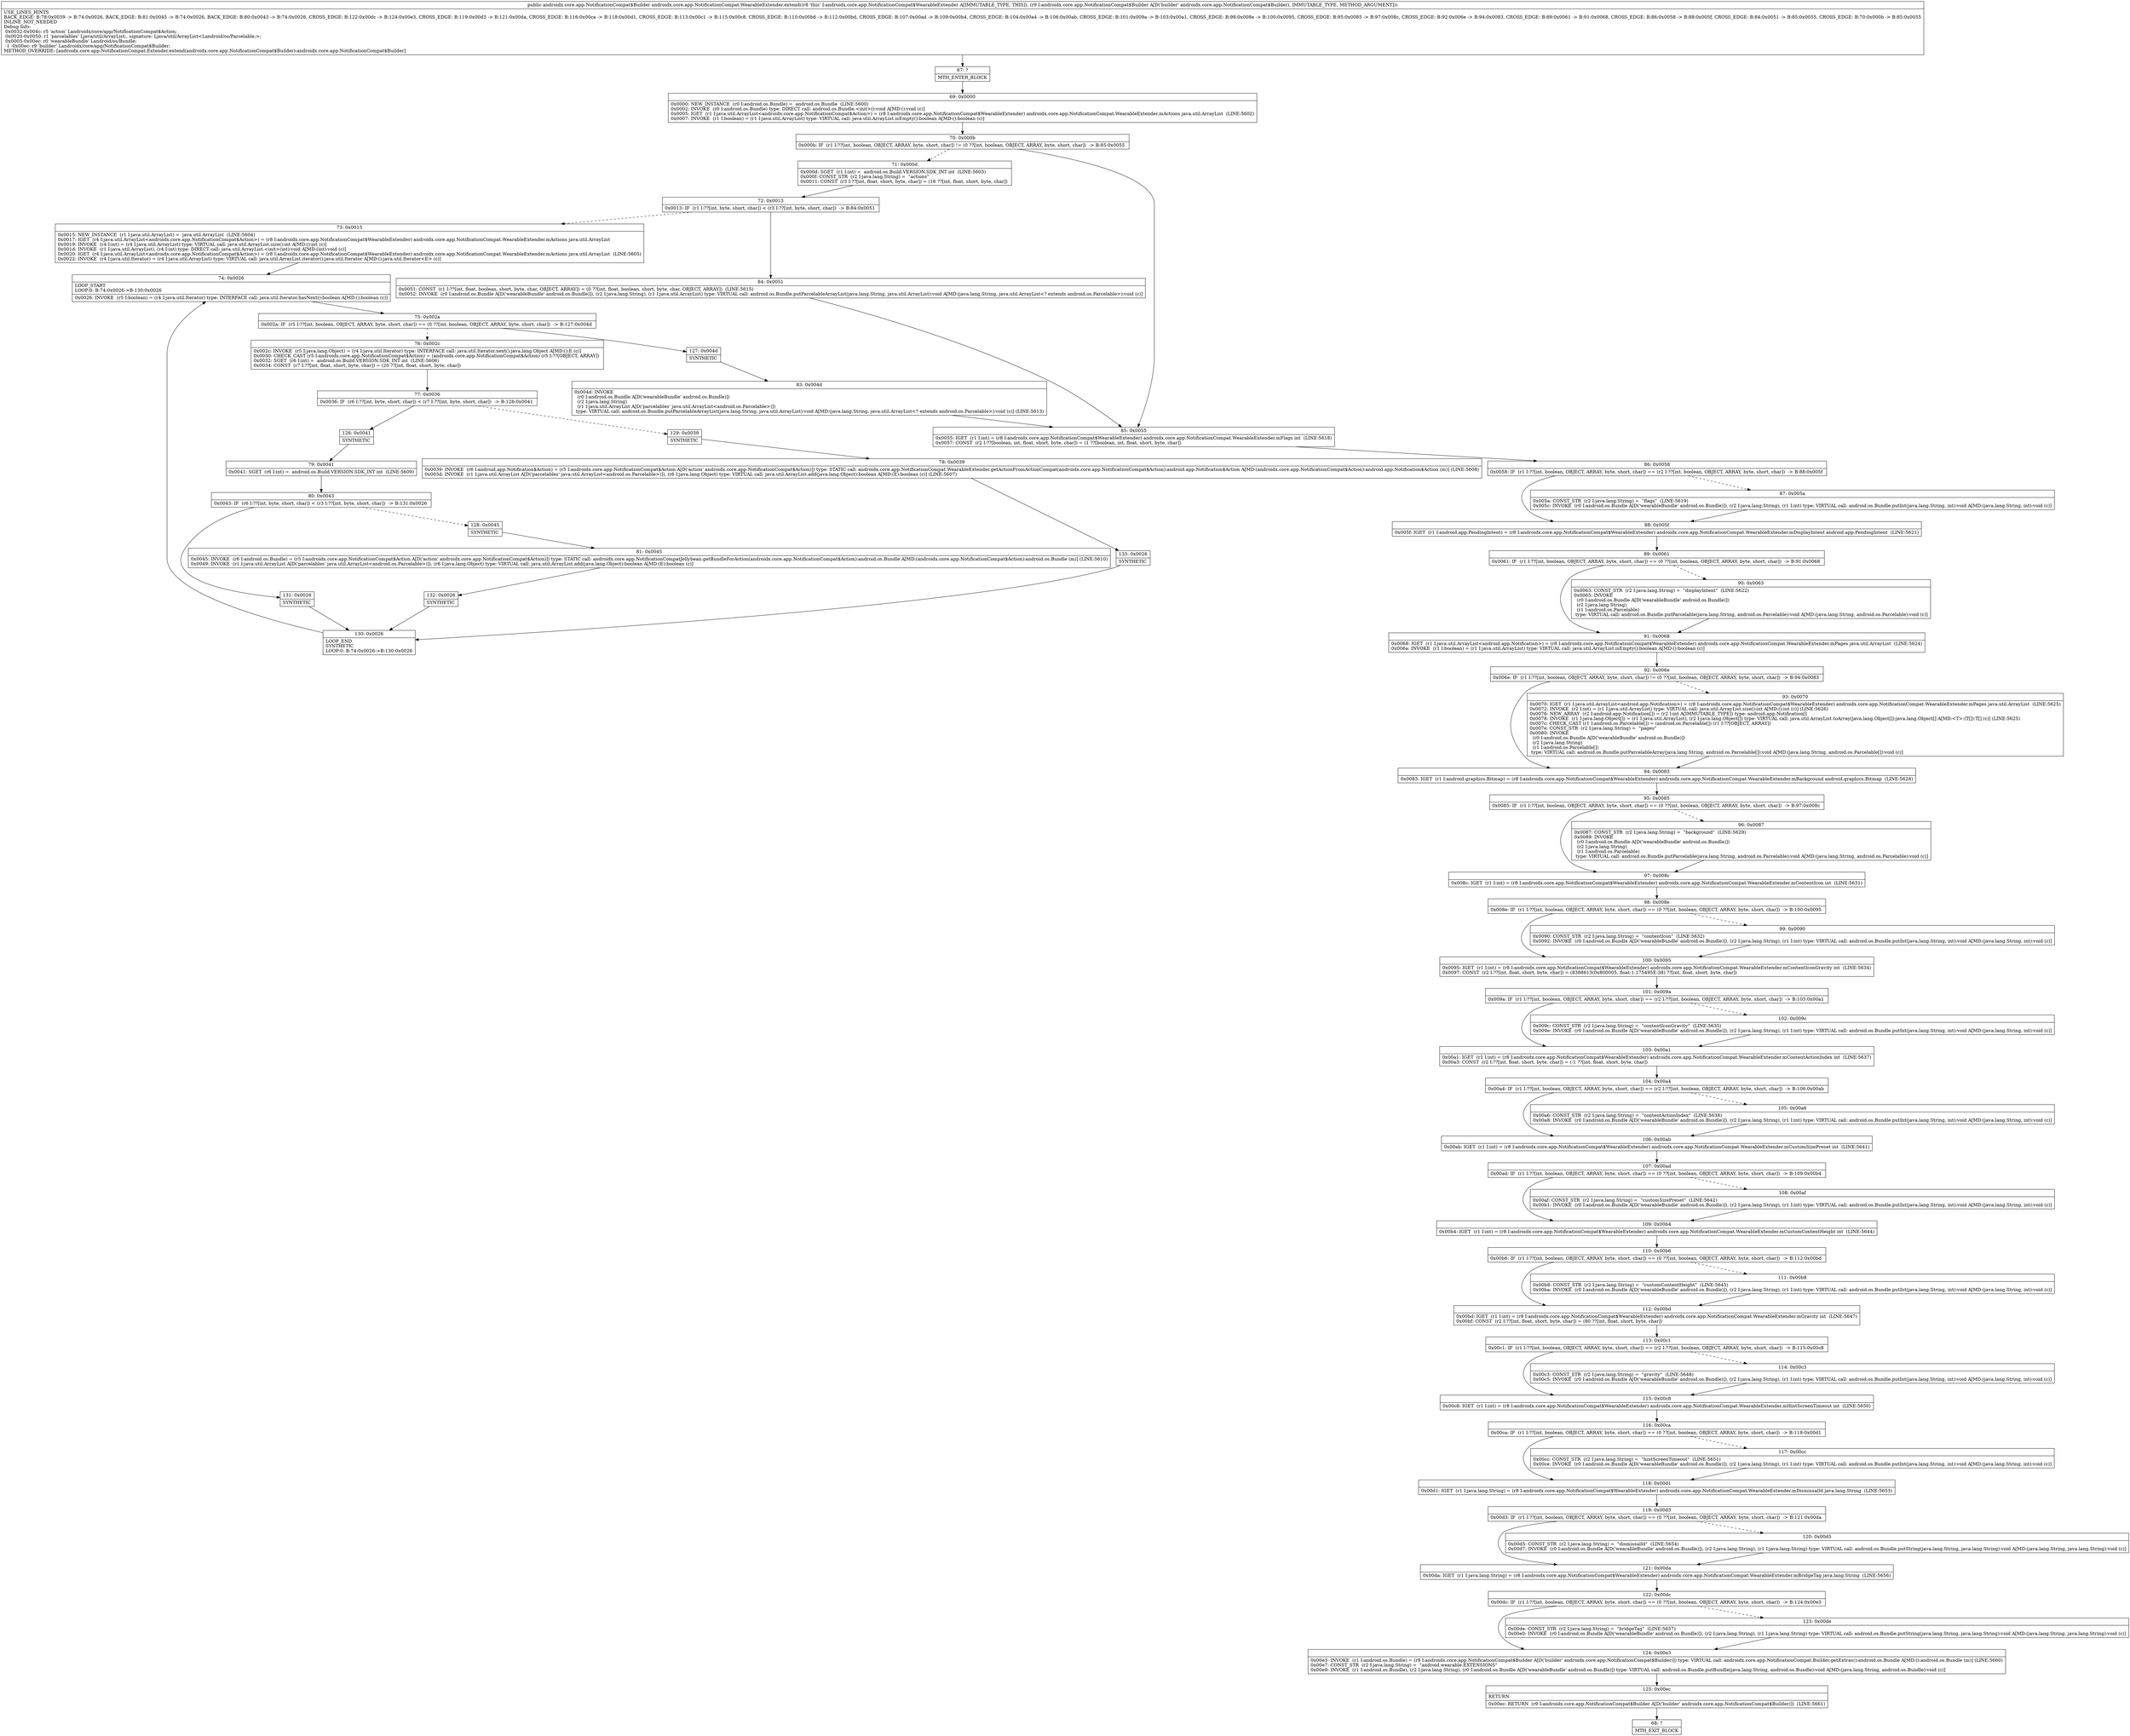 digraph "CFG forandroidx.core.app.NotificationCompat.WearableExtender.extend(Landroidx\/core\/app\/NotificationCompat$Builder;)Landroidx\/core\/app\/NotificationCompat$Builder;" {
Node_67 [shape=record,label="{67\:\ ?|MTH_ENTER_BLOCK\l}"];
Node_69 [shape=record,label="{69\:\ 0x0000|0x0000: NEW_INSTANCE  (r0 I:android.os.Bundle) =  android.os.Bundle  (LINE:5600)\l0x0002: INVOKE  (r0 I:android.os.Bundle) type: DIRECT call: android.os.Bundle.\<init\>():void A[MD:():void (c)]\l0x0005: IGET  (r1 I:java.util.ArrayList\<androidx.core.app.NotificationCompat$Action\>) = (r8 I:androidx.core.app.NotificationCompat$WearableExtender) androidx.core.app.NotificationCompat.WearableExtender.mActions java.util.ArrayList  (LINE:5602)\l0x0007: INVOKE  (r1 I:boolean) = (r1 I:java.util.ArrayList) type: VIRTUAL call: java.util.ArrayList.isEmpty():boolean A[MD:():boolean (c)]\l}"];
Node_70 [shape=record,label="{70\:\ 0x000b|0x000b: IF  (r1 I:??[int, boolean, OBJECT, ARRAY, byte, short, char]) != (0 ??[int, boolean, OBJECT, ARRAY, byte, short, char])  \-\> B:85:0x0055 \l}"];
Node_71 [shape=record,label="{71\:\ 0x000d|0x000d: SGET  (r1 I:int) =  android.os.Build.VERSION.SDK_INT int  (LINE:5603)\l0x000f: CONST_STR  (r2 I:java.lang.String) =  \"actions\" \l0x0011: CONST  (r3 I:??[int, float, short, byte, char]) = (16 ??[int, float, short, byte, char]) \l}"];
Node_72 [shape=record,label="{72\:\ 0x0013|0x0013: IF  (r1 I:??[int, byte, short, char]) \< (r3 I:??[int, byte, short, char])  \-\> B:84:0x0051 \l}"];
Node_73 [shape=record,label="{73\:\ 0x0015|0x0015: NEW_INSTANCE  (r1 I:java.util.ArrayList) =  java.util.ArrayList  (LINE:5604)\l0x0017: IGET  (r4 I:java.util.ArrayList\<androidx.core.app.NotificationCompat$Action\>) = (r8 I:androidx.core.app.NotificationCompat$WearableExtender) androidx.core.app.NotificationCompat.WearableExtender.mActions java.util.ArrayList \l0x0019: INVOKE  (r4 I:int) = (r4 I:java.util.ArrayList) type: VIRTUAL call: java.util.ArrayList.size():int A[MD:():int (c)]\l0x001d: INVOKE  (r1 I:java.util.ArrayList), (r4 I:int) type: DIRECT call: java.util.ArrayList.\<init\>(int):void A[MD:(int):void (c)]\l0x0020: IGET  (r4 I:java.util.ArrayList\<androidx.core.app.NotificationCompat$Action\>) = (r8 I:androidx.core.app.NotificationCompat$WearableExtender) androidx.core.app.NotificationCompat.WearableExtender.mActions java.util.ArrayList  (LINE:5605)\l0x0022: INVOKE  (r4 I:java.util.Iterator) = (r4 I:java.util.ArrayList) type: VIRTUAL call: java.util.ArrayList.iterator():java.util.Iterator A[MD:():java.util.Iterator\<E\> (c)]\l}"];
Node_74 [shape=record,label="{74\:\ 0x0026|LOOP_START\lLOOP:0: B:74:0x0026\-\>B:130:0x0026\l|0x0026: INVOKE  (r5 I:boolean) = (r4 I:java.util.Iterator) type: INTERFACE call: java.util.Iterator.hasNext():boolean A[MD:():boolean (c)]\l}"];
Node_75 [shape=record,label="{75\:\ 0x002a|0x002a: IF  (r5 I:??[int, boolean, OBJECT, ARRAY, byte, short, char]) == (0 ??[int, boolean, OBJECT, ARRAY, byte, short, char])  \-\> B:127:0x004d \l}"];
Node_76 [shape=record,label="{76\:\ 0x002c|0x002c: INVOKE  (r5 I:java.lang.Object) = (r4 I:java.util.Iterator) type: INTERFACE call: java.util.Iterator.next():java.lang.Object A[MD:():E (c)]\l0x0030: CHECK_CAST (r5 I:androidx.core.app.NotificationCompat$Action) = (androidx.core.app.NotificationCompat$Action) (r5 I:??[OBJECT, ARRAY]) \l0x0032: SGET  (r6 I:int) =  android.os.Build.VERSION.SDK_INT int  (LINE:5606)\l0x0034: CONST  (r7 I:??[int, float, short, byte, char]) = (20 ??[int, float, short, byte, char]) \l}"];
Node_77 [shape=record,label="{77\:\ 0x0036|0x0036: IF  (r6 I:??[int, byte, short, char]) \< (r7 I:??[int, byte, short, char])  \-\> B:126:0x0041 \l}"];
Node_126 [shape=record,label="{126\:\ 0x0041|SYNTHETIC\l}"];
Node_79 [shape=record,label="{79\:\ 0x0041|0x0041: SGET  (r6 I:int) =  android.os.Build.VERSION.SDK_INT int  (LINE:5609)\l}"];
Node_80 [shape=record,label="{80\:\ 0x0043|0x0043: IF  (r6 I:??[int, byte, short, char]) \< (r3 I:??[int, byte, short, char])  \-\> B:131:0x0026 \l}"];
Node_128 [shape=record,label="{128\:\ 0x0045|SYNTHETIC\l}"];
Node_81 [shape=record,label="{81\:\ 0x0045|0x0045: INVOKE  (r6 I:android.os.Bundle) = (r5 I:androidx.core.app.NotificationCompat$Action A[D('action' androidx.core.app.NotificationCompat$Action)]) type: STATIC call: androidx.core.app.NotificationCompatJellybean.getBundleForAction(androidx.core.app.NotificationCompat$Action):android.os.Bundle A[MD:(androidx.core.app.NotificationCompat$Action):android.os.Bundle (m)] (LINE:5610)\l0x0049: INVOKE  (r1 I:java.util.ArrayList A[D('parcelables' java.util.ArrayList\<android.os.Parcelable\>)]), (r6 I:java.lang.Object) type: VIRTUAL call: java.util.ArrayList.add(java.lang.Object):boolean A[MD:(E):boolean (c)]\l}"];
Node_132 [shape=record,label="{132\:\ 0x0026|SYNTHETIC\l}"];
Node_130 [shape=record,label="{130\:\ 0x0026|LOOP_END\lSYNTHETIC\lLOOP:0: B:74:0x0026\-\>B:130:0x0026\l}"];
Node_131 [shape=record,label="{131\:\ 0x0026|SYNTHETIC\l}"];
Node_129 [shape=record,label="{129\:\ 0x0039|SYNTHETIC\l}"];
Node_78 [shape=record,label="{78\:\ 0x0039|0x0039: INVOKE  (r6 I:android.app.Notification$Action) = (r5 I:androidx.core.app.NotificationCompat$Action A[D('action' androidx.core.app.NotificationCompat$Action)]) type: STATIC call: androidx.core.app.NotificationCompat.WearableExtender.getActionFromActionCompat(androidx.core.app.NotificationCompat$Action):android.app.Notification$Action A[MD:(androidx.core.app.NotificationCompat$Action):android.app.Notification$Action (m)] (LINE:5608)\l0x003d: INVOKE  (r1 I:java.util.ArrayList A[D('parcelables' java.util.ArrayList\<android.os.Parcelable\>)]), (r6 I:java.lang.Object) type: VIRTUAL call: java.util.ArrayList.add(java.lang.Object):boolean A[MD:(E):boolean (c)] (LINE:5607)\l}"];
Node_133 [shape=record,label="{133\:\ 0x0026|SYNTHETIC\l}"];
Node_127 [shape=record,label="{127\:\ 0x004d|SYNTHETIC\l}"];
Node_83 [shape=record,label="{83\:\ 0x004d|0x004d: INVOKE  \l  (r0 I:android.os.Bundle A[D('wearableBundle' android.os.Bundle)])\l  (r2 I:java.lang.String)\l  (r1 I:java.util.ArrayList A[D('parcelables' java.util.ArrayList\<android.os.Parcelable\>)])\l type: VIRTUAL call: android.os.Bundle.putParcelableArrayList(java.lang.String, java.util.ArrayList):void A[MD:(java.lang.String, java.util.ArrayList\<? extends android.os.Parcelable\>):void (c)] (LINE:5613)\l}"];
Node_84 [shape=record,label="{84\:\ 0x0051|0x0051: CONST  (r1 I:??[int, float, boolean, short, byte, char, OBJECT, ARRAY]) = (0 ??[int, float, boolean, short, byte, char, OBJECT, ARRAY])  (LINE:5615)\l0x0052: INVOKE  (r0 I:android.os.Bundle A[D('wearableBundle' android.os.Bundle)]), (r2 I:java.lang.String), (r1 I:java.util.ArrayList) type: VIRTUAL call: android.os.Bundle.putParcelableArrayList(java.lang.String, java.util.ArrayList):void A[MD:(java.lang.String, java.util.ArrayList\<? extends android.os.Parcelable\>):void (c)]\l}"];
Node_85 [shape=record,label="{85\:\ 0x0055|0x0055: IGET  (r1 I:int) = (r8 I:androidx.core.app.NotificationCompat$WearableExtender) androidx.core.app.NotificationCompat.WearableExtender.mFlags int  (LINE:5618)\l0x0057: CONST  (r2 I:??[boolean, int, float, short, byte, char]) = (1 ??[boolean, int, float, short, byte, char]) \l}"];
Node_86 [shape=record,label="{86\:\ 0x0058|0x0058: IF  (r1 I:??[int, boolean, OBJECT, ARRAY, byte, short, char]) == (r2 I:??[int, boolean, OBJECT, ARRAY, byte, short, char])  \-\> B:88:0x005f \l}"];
Node_87 [shape=record,label="{87\:\ 0x005a|0x005a: CONST_STR  (r2 I:java.lang.String) =  \"flags\"  (LINE:5619)\l0x005c: INVOKE  (r0 I:android.os.Bundle A[D('wearableBundle' android.os.Bundle)]), (r2 I:java.lang.String), (r1 I:int) type: VIRTUAL call: android.os.Bundle.putInt(java.lang.String, int):void A[MD:(java.lang.String, int):void (c)]\l}"];
Node_88 [shape=record,label="{88\:\ 0x005f|0x005f: IGET  (r1 I:android.app.PendingIntent) = (r8 I:androidx.core.app.NotificationCompat$WearableExtender) androidx.core.app.NotificationCompat.WearableExtender.mDisplayIntent android.app.PendingIntent  (LINE:5621)\l}"];
Node_89 [shape=record,label="{89\:\ 0x0061|0x0061: IF  (r1 I:??[int, boolean, OBJECT, ARRAY, byte, short, char]) == (0 ??[int, boolean, OBJECT, ARRAY, byte, short, char])  \-\> B:91:0x0068 \l}"];
Node_90 [shape=record,label="{90\:\ 0x0063|0x0063: CONST_STR  (r2 I:java.lang.String) =  \"displayIntent\"  (LINE:5622)\l0x0065: INVOKE  \l  (r0 I:android.os.Bundle A[D('wearableBundle' android.os.Bundle)])\l  (r2 I:java.lang.String)\l  (r1 I:android.os.Parcelable)\l type: VIRTUAL call: android.os.Bundle.putParcelable(java.lang.String, android.os.Parcelable):void A[MD:(java.lang.String, android.os.Parcelable):void (c)]\l}"];
Node_91 [shape=record,label="{91\:\ 0x0068|0x0068: IGET  (r1 I:java.util.ArrayList\<android.app.Notification\>) = (r8 I:androidx.core.app.NotificationCompat$WearableExtender) androidx.core.app.NotificationCompat.WearableExtender.mPages java.util.ArrayList  (LINE:5624)\l0x006a: INVOKE  (r1 I:boolean) = (r1 I:java.util.ArrayList) type: VIRTUAL call: java.util.ArrayList.isEmpty():boolean A[MD:():boolean (c)]\l}"];
Node_92 [shape=record,label="{92\:\ 0x006e|0x006e: IF  (r1 I:??[int, boolean, OBJECT, ARRAY, byte, short, char]) != (0 ??[int, boolean, OBJECT, ARRAY, byte, short, char])  \-\> B:94:0x0083 \l}"];
Node_93 [shape=record,label="{93\:\ 0x0070|0x0070: IGET  (r1 I:java.util.ArrayList\<android.app.Notification\>) = (r8 I:androidx.core.app.NotificationCompat$WearableExtender) androidx.core.app.NotificationCompat.WearableExtender.mPages java.util.ArrayList  (LINE:5625)\l0x0072: INVOKE  (r2 I:int) = (r1 I:java.util.ArrayList) type: VIRTUAL call: java.util.ArrayList.size():int A[MD:():int (c)] (LINE:5626)\l0x0076: NEW_ARRAY  (r2 I:android.app.Notification[]) = (r2 I:int A[IMMUTABLE_TYPE]) type: android.app.Notification[] \l0x0078: INVOKE  (r1 I:java.lang.Object[]) = (r1 I:java.util.ArrayList), (r2 I:java.lang.Object[]) type: VIRTUAL call: java.util.ArrayList.toArray(java.lang.Object[]):java.lang.Object[] A[MD:\<T\>:(T[]):T[] (c)] (LINE:5625)\l0x007c: CHECK_CAST (r1 I:android.os.Parcelable[]) = (android.os.Parcelable[]) (r1 I:??[OBJECT, ARRAY]) \l0x007e: CONST_STR  (r2 I:java.lang.String) =  \"pages\" \l0x0080: INVOKE  \l  (r0 I:android.os.Bundle A[D('wearableBundle' android.os.Bundle)])\l  (r2 I:java.lang.String)\l  (r1 I:android.os.Parcelable[])\l type: VIRTUAL call: android.os.Bundle.putParcelableArray(java.lang.String, android.os.Parcelable[]):void A[MD:(java.lang.String, android.os.Parcelable[]):void (c)]\l}"];
Node_94 [shape=record,label="{94\:\ 0x0083|0x0083: IGET  (r1 I:android.graphics.Bitmap) = (r8 I:androidx.core.app.NotificationCompat$WearableExtender) androidx.core.app.NotificationCompat.WearableExtender.mBackground android.graphics.Bitmap  (LINE:5628)\l}"];
Node_95 [shape=record,label="{95\:\ 0x0085|0x0085: IF  (r1 I:??[int, boolean, OBJECT, ARRAY, byte, short, char]) == (0 ??[int, boolean, OBJECT, ARRAY, byte, short, char])  \-\> B:97:0x008c \l}"];
Node_96 [shape=record,label="{96\:\ 0x0087|0x0087: CONST_STR  (r2 I:java.lang.String) =  \"background\"  (LINE:5629)\l0x0089: INVOKE  \l  (r0 I:android.os.Bundle A[D('wearableBundle' android.os.Bundle)])\l  (r2 I:java.lang.String)\l  (r1 I:android.os.Parcelable)\l type: VIRTUAL call: android.os.Bundle.putParcelable(java.lang.String, android.os.Parcelable):void A[MD:(java.lang.String, android.os.Parcelable):void (c)]\l}"];
Node_97 [shape=record,label="{97\:\ 0x008c|0x008c: IGET  (r1 I:int) = (r8 I:androidx.core.app.NotificationCompat$WearableExtender) androidx.core.app.NotificationCompat.WearableExtender.mContentIcon int  (LINE:5631)\l}"];
Node_98 [shape=record,label="{98\:\ 0x008e|0x008e: IF  (r1 I:??[int, boolean, OBJECT, ARRAY, byte, short, char]) == (0 ??[int, boolean, OBJECT, ARRAY, byte, short, char])  \-\> B:100:0x0095 \l}"];
Node_99 [shape=record,label="{99\:\ 0x0090|0x0090: CONST_STR  (r2 I:java.lang.String) =  \"contentIcon\"  (LINE:5632)\l0x0092: INVOKE  (r0 I:android.os.Bundle A[D('wearableBundle' android.os.Bundle)]), (r2 I:java.lang.String), (r1 I:int) type: VIRTUAL call: android.os.Bundle.putInt(java.lang.String, int):void A[MD:(java.lang.String, int):void (c)]\l}"];
Node_100 [shape=record,label="{100\:\ 0x0095|0x0095: IGET  (r1 I:int) = (r8 I:androidx.core.app.NotificationCompat$WearableExtender) androidx.core.app.NotificationCompat.WearableExtender.mContentIconGravity int  (LINE:5634)\l0x0097: CONST  (r2 I:??[int, float, short, byte, char]) = (8388613(0x800005, float:1.175495E\-38) ??[int, float, short, byte, char]) \l}"];
Node_101 [shape=record,label="{101\:\ 0x009a|0x009a: IF  (r1 I:??[int, boolean, OBJECT, ARRAY, byte, short, char]) == (r2 I:??[int, boolean, OBJECT, ARRAY, byte, short, char])  \-\> B:103:0x00a1 \l}"];
Node_102 [shape=record,label="{102\:\ 0x009c|0x009c: CONST_STR  (r2 I:java.lang.String) =  \"contentIconGravity\"  (LINE:5635)\l0x009e: INVOKE  (r0 I:android.os.Bundle A[D('wearableBundle' android.os.Bundle)]), (r2 I:java.lang.String), (r1 I:int) type: VIRTUAL call: android.os.Bundle.putInt(java.lang.String, int):void A[MD:(java.lang.String, int):void (c)]\l}"];
Node_103 [shape=record,label="{103\:\ 0x00a1|0x00a1: IGET  (r1 I:int) = (r8 I:androidx.core.app.NotificationCompat$WearableExtender) androidx.core.app.NotificationCompat.WearableExtender.mContentActionIndex int  (LINE:5637)\l0x00a3: CONST  (r2 I:??[int, float, short, byte, char]) = (\-1 ??[int, float, short, byte, char]) \l}"];
Node_104 [shape=record,label="{104\:\ 0x00a4|0x00a4: IF  (r1 I:??[int, boolean, OBJECT, ARRAY, byte, short, char]) == (r2 I:??[int, boolean, OBJECT, ARRAY, byte, short, char])  \-\> B:106:0x00ab \l}"];
Node_105 [shape=record,label="{105\:\ 0x00a6|0x00a6: CONST_STR  (r2 I:java.lang.String) =  \"contentActionIndex\"  (LINE:5638)\l0x00a8: INVOKE  (r0 I:android.os.Bundle A[D('wearableBundle' android.os.Bundle)]), (r2 I:java.lang.String), (r1 I:int) type: VIRTUAL call: android.os.Bundle.putInt(java.lang.String, int):void A[MD:(java.lang.String, int):void (c)]\l}"];
Node_106 [shape=record,label="{106\:\ 0x00ab|0x00ab: IGET  (r1 I:int) = (r8 I:androidx.core.app.NotificationCompat$WearableExtender) androidx.core.app.NotificationCompat.WearableExtender.mCustomSizePreset int  (LINE:5641)\l}"];
Node_107 [shape=record,label="{107\:\ 0x00ad|0x00ad: IF  (r1 I:??[int, boolean, OBJECT, ARRAY, byte, short, char]) == (0 ??[int, boolean, OBJECT, ARRAY, byte, short, char])  \-\> B:109:0x00b4 \l}"];
Node_108 [shape=record,label="{108\:\ 0x00af|0x00af: CONST_STR  (r2 I:java.lang.String) =  \"customSizePreset\"  (LINE:5642)\l0x00b1: INVOKE  (r0 I:android.os.Bundle A[D('wearableBundle' android.os.Bundle)]), (r2 I:java.lang.String), (r1 I:int) type: VIRTUAL call: android.os.Bundle.putInt(java.lang.String, int):void A[MD:(java.lang.String, int):void (c)]\l}"];
Node_109 [shape=record,label="{109\:\ 0x00b4|0x00b4: IGET  (r1 I:int) = (r8 I:androidx.core.app.NotificationCompat$WearableExtender) androidx.core.app.NotificationCompat.WearableExtender.mCustomContentHeight int  (LINE:5644)\l}"];
Node_110 [shape=record,label="{110\:\ 0x00b6|0x00b6: IF  (r1 I:??[int, boolean, OBJECT, ARRAY, byte, short, char]) == (0 ??[int, boolean, OBJECT, ARRAY, byte, short, char])  \-\> B:112:0x00bd \l}"];
Node_111 [shape=record,label="{111\:\ 0x00b8|0x00b8: CONST_STR  (r2 I:java.lang.String) =  \"customContentHeight\"  (LINE:5645)\l0x00ba: INVOKE  (r0 I:android.os.Bundle A[D('wearableBundle' android.os.Bundle)]), (r2 I:java.lang.String), (r1 I:int) type: VIRTUAL call: android.os.Bundle.putInt(java.lang.String, int):void A[MD:(java.lang.String, int):void (c)]\l}"];
Node_112 [shape=record,label="{112\:\ 0x00bd|0x00bd: IGET  (r1 I:int) = (r8 I:androidx.core.app.NotificationCompat$WearableExtender) androidx.core.app.NotificationCompat.WearableExtender.mGravity int  (LINE:5647)\l0x00bf: CONST  (r2 I:??[int, float, short, byte, char]) = (80 ??[int, float, short, byte, char]) \l}"];
Node_113 [shape=record,label="{113\:\ 0x00c1|0x00c1: IF  (r1 I:??[int, boolean, OBJECT, ARRAY, byte, short, char]) == (r2 I:??[int, boolean, OBJECT, ARRAY, byte, short, char])  \-\> B:115:0x00c8 \l}"];
Node_114 [shape=record,label="{114\:\ 0x00c3|0x00c3: CONST_STR  (r2 I:java.lang.String) =  \"gravity\"  (LINE:5648)\l0x00c5: INVOKE  (r0 I:android.os.Bundle A[D('wearableBundle' android.os.Bundle)]), (r2 I:java.lang.String), (r1 I:int) type: VIRTUAL call: android.os.Bundle.putInt(java.lang.String, int):void A[MD:(java.lang.String, int):void (c)]\l}"];
Node_115 [shape=record,label="{115\:\ 0x00c8|0x00c8: IGET  (r1 I:int) = (r8 I:androidx.core.app.NotificationCompat$WearableExtender) androidx.core.app.NotificationCompat.WearableExtender.mHintScreenTimeout int  (LINE:5650)\l}"];
Node_116 [shape=record,label="{116\:\ 0x00ca|0x00ca: IF  (r1 I:??[int, boolean, OBJECT, ARRAY, byte, short, char]) == (0 ??[int, boolean, OBJECT, ARRAY, byte, short, char])  \-\> B:118:0x00d1 \l}"];
Node_117 [shape=record,label="{117\:\ 0x00cc|0x00cc: CONST_STR  (r2 I:java.lang.String) =  \"hintScreenTimeout\"  (LINE:5651)\l0x00ce: INVOKE  (r0 I:android.os.Bundle A[D('wearableBundle' android.os.Bundle)]), (r2 I:java.lang.String), (r1 I:int) type: VIRTUAL call: android.os.Bundle.putInt(java.lang.String, int):void A[MD:(java.lang.String, int):void (c)]\l}"];
Node_118 [shape=record,label="{118\:\ 0x00d1|0x00d1: IGET  (r1 I:java.lang.String) = (r8 I:androidx.core.app.NotificationCompat$WearableExtender) androidx.core.app.NotificationCompat.WearableExtender.mDismissalId java.lang.String  (LINE:5653)\l}"];
Node_119 [shape=record,label="{119\:\ 0x00d3|0x00d3: IF  (r1 I:??[int, boolean, OBJECT, ARRAY, byte, short, char]) == (0 ??[int, boolean, OBJECT, ARRAY, byte, short, char])  \-\> B:121:0x00da \l}"];
Node_120 [shape=record,label="{120\:\ 0x00d5|0x00d5: CONST_STR  (r2 I:java.lang.String) =  \"dismissalId\"  (LINE:5654)\l0x00d7: INVOKE  (r0 I:android.os.Bundle A[D('wearableBundle' android.os.Bundle)]), (r2 I:java.lang.String), (r1 I:java.lang.String) type: VIRTUAL call: android.os.Bundle.putString(java.lang.String, java.lang.String):void A[MD:(java.lang.String, java.lang.String):void (c)]\l}"];
Node_121 [shape=record,label="{121\:\ 0x00da|0x00da: IGET  (r1 I:java.lang.String) = (r8 I:androidx.core.app.NotificationCompat$WearableExtender) androidx.core.app.NotificationCompat.WearableExtender.mBridgeTag java.lang.String  (LINE:5656)\l}"];
Node_122 [shape=record,label="{122\:\ 0x00dc|0x00dc: IF  (r1 I:??[int, boolean, OBJECT, ARRAY, byte, short, char]) == (0 ??[int, boolean, OBJECT, ARRAY, byte, short, char])  \-\> B:124:0x00e3 \l}"];
Node_123 [shape=record,label="{123\:\ 0x00de|0x00de: CONST_STR  (r2 I:java.lang.String) =  \"bridgeTag\"  (LINE:5657)\l0x00e0: INVOKE  (r0 I:android.os.Bundle A[D('wearableBundle' android.os.Bundle)]), (r2 I:java.lang.String), (r1 I:java.lang.String) type: VIRTUAL call: android.os.Bundle.putString(java.lang.String, java.lang.String):void A[MD:(java.lang.String, java.lang.String):void (c)]\l}"];
Node_124 [shape=record,label="{124\:\ 0x00e3|0x00e3: INVOKE  (r1 I:android.os.Bundle) = (r9 I:androidx.core.app.NotificationCompat$Builder A[D('builder' androidx.core.app.NotificationCompat$Builder)]) type: VIRTUAL call: androidx.core.app.NotificationCompat.Builder.getExtras():android.os.Bundle A[MD:():android.os.Bundle (m)] (LINE:5660)\l0x00e7: CONST_STR  (r2 I:java.lang.String) =  \"android.wearable.EXTENSIONS\" \l0x00e9: INVOKE  (r1 I:android.os.Bundle), (r2 I:java.lang.String), (r0 I:android.os.Bundle A[D('wearableBundle' android.os.Bundle)]) type: VIRTUAL call: android.os.Bundle.putBundle(java.lang.String, android.os.Bundle):void A[MD:(java.lang.String, android.os.Bundle):void (c)]\l}"];
Node_125 [shape=record,label="{125\:\ 0x00ec|RETURN\l|0x00ec: RETURN  (r9 I:androidx.core.app.NotificationCompat$Builder A[D('builder' androidx.core.app.NotificationCompat$Builder)])  (LINE:5661)\l}"];
Node_68 [shape=record,label="{68\:\ ?|MTH_EXIT_BLOCK\l}"];
MethodNode[shape=record,label="{public androidx.core.app.NotificationCompat$Builder androidx.core.app.NotificationCompat.WearableExtender.extend((r8 'this' I:androidx.core.app.NotificationCompat$WearableExtender A[IMMUTABLE_TYPE, THIS]), (r9 I:androidx.core.app.NotificationCompat$Builder A[D('builder' androidx.core.app.NotificationCompat$Builder), IMMUTABLE_TYPE, METHOD_ARGUMENT]))  | USE_LINES_HINTS\lBACK_EDGE: B:78:0x0039 \-\> B:74:0x0026, BACK_EDGE: B:81:0x0045 \-\> B:74:0x0026, BACK_EDGE: B:80:0x0043 \-\> B:74:0x0026, CROSS_EDGE: B:122:0x00dc \-\> B:124:0x00e3, CROSS_EDGE: B:119:0x00d3 \-\> B:121:0x00da, CROSS_EDGE: B:116:0x00ca \-\> B:118:0x00d1, CROSS_EDGE: B:113:0x00c1 \-\> B:115:0x00c8, CROSS_EDGE: B:110:0x00b6 \-\> B:112:0x00bd, CROSS_EDGE: B:107:0x00ad \-\> B:109:0x00b4, CROSS_EDGE: B:104:0x00a4 \-\> B:106:0x00ab, CROSS_EDGE: B:101:0x009a \-\> B:103:0x00a1, CROSS_EDGE: B:98:0x008e \-\> B:100:0x0095, CROSS_EDGE: B:95:0x0085 \-\> B:97:0x008c, CROSS_EDGE: B:92:0x006e \-\> B:94:0x0083, CROSS_EDGE: B:89:0x0061 \-\> B:91:0x0068, CROSS_EDGE: B:86:0x0058 \-\> B:88:0x005f, CROSS_EDGE: B:84:0x0051 \-\> B:85:0x0055, CROSS_EDGE: B:70:0x000b \-\> B:85:0x0055\lINLINE_NOT_NEEDED\lDebug Info:\l  0x0032\-0x004c: r5 'action' Landroidx\/core\/app\/NotificationCompat$Action;\l  0x0020\-0x0050: r1 'parcelables' Ljava\/util\/ArrayList;, signature: Ljava\/util\/ArrayList\<Landroid\/os\/Parcelable;\>;\l  0x0005\-0x00ec: r0 'wearableBundle' Landroid\/os\/Bundle;\l  \-1 \-0x00ec: r9 'builder' Landroidx\/core\/app\/NotificationCompat$Builder;\lMETHOD_OVERRIDE: [androidx.core.app.NotificationCompat.Extender.extend(androidx.core.app.NotificationCompat$Builder):androidx.core.app.NotificationCompat$Builder]\l}"];
MethodNode -> Node_67;Node_67 -> Node_69;
Node_69 -> Node_70;
Node_70 -> Node_71[style=dashed];
Node_70 -> Node_85;
Node_71 -> Node_72;
Node_72 -> Node_73[style=dashed];
Node_72 -> Node_84;
Node_73 -> Node_74;
Node_74 -> Node_75;
Node_75 -> Node_76[style=dashed];
Node_75 -> Node_127;
Node_76 -> Node_77;
Node_77 -> Node_126;
Node_77 -> Node_129[style=dashed];
Node_126 -> Node_79;
Node_79 -> Node_80;
Node_80 -> Node_128[style=dashed];
Node_80 -> Node_131;
Node_128 -> Node_81;
Node_81 -> Node_132;
Node_132 -> Node_130;
Node_130 -> Node_74;
Node_131 -> Node_130;
Node_129 -> Node_78;
Node_78 -> Node_133;
Node_133 -> Node_130;
Node_127 -> Node_83;
Node_83 -> Node_85;
Node_84 -> Node_85;
Node_85 -> Node_86;
Node_86 -> Node_87[style=dashed];
Node_86 -> Node_88;
Node_87 -> Node_88;
Node_88 -> Node_89;
Node_89 -> Node_90[style=dashed];
Node_89 -> Node_91;
Node_90 -> Node_91;
Node_91 -> Node_92;
Node_92 -> Node_93[style=dashed];
Node_92 -> Node_94;
Node_93 -> Node_94;
Node_94 -> Node_95;
Node_95 -> Node_96[style=dashed];
Node_95 -> Node_97;
Node_96 -> Node_97;
Node_97 -> Node_98;
Node_98 -> Node_99[style=dashed];
Node_98 -> Node_100;
Node_99 -> Node_100;
Node_100 -> Node_101;
Node_101 -> Node_102[style=dashed];
Node_101 -> Node_103;
Node_102 -> Node_103;
Node_103 -> Node_104;
Node_104 -> Node_105[style=dashed];
Node_104 -> Node_106;
Node_105 -> Node_106;
Node_106 -> Node_107;
Node_107 -> Node_108[style=dashed];
Node_107 -> Node_109;
Node_108 -> Node_109;
Node_109 -> Node_110;
Node_110 -> Node_111[style=dashed];
Node_110 -> Node_112;
Node_111 -> Node_112;
Node_112 -> Node_113;
Node_113 -> Node_114[style=dashed];
Node_113 -> Node_115;
Node_114 -> Node_115;
Node_115 -> Node_116;
Node_116 -> Node_117[style=dashed];
Node_116 -> Node_118;
Node_117 -> Node_118;
Node_118 -> Node_119;
Node_119 -> Node_120[style=dashed];
Node_119 -> Node_121;
Node_120 -> Node_121;
Node_121 -> Node_122;
Node_122 -> Node_123[style=dashed];
Node_122 -> Node_124;
Node_123 -> Node_124;
Node_124 -> Node_125;
Node_125 -> Node_68;
}

